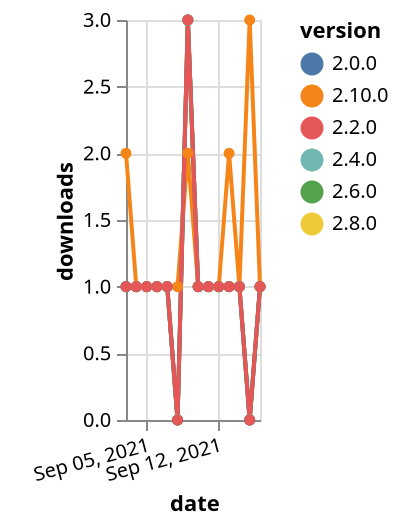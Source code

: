 {"$schema": "https://vega.github.io/schema/vega-lite/v5.json", "description": "A simple bar chart with embedded data.", "data": {"values": [{"date": "2021-09-03", "total": 182, "delta": 1, "version": "2.4.0"}, {"date": "2021-09-04", "total": 183, "delta": 1, "version": "2.4.0"}, {"date": "2021-09-05", "total": 184, "delta": 1, "version": "2.4.0"}, {"date": "2021-09-06", "total": 185, "delta": 1, "version": "2.4.0"}, {"date": "2021-09-07", "total": 186, "delta": 1, "version": "2.4.0"}, {"date": "2021-09-08", "total": 186, "delta": 0, "version": "2.4.0"}, {"date": "2021-09-09", "total": 189, "delta": 3, "version": "2.4.0"}, {"date": "2021-09-10", "total": 190, "delta": 1, "version": "2.4.0"}, {"date": "2021-09-11", "total": 191, "delta": 1, "version": "2.4.0"}, {"date": "2021-09-12", "total": 192, "delta": 1, "version": "2.4.0"}, {"date": "2021-09-13", "total": 193, "delta": 1, "version": "2.4.0"}, {"date": "2021-09-14", "total": 194, "delta": 1, "version": "2.4.0"}, {"date": "2021-09-15", "total": 194, "delta": 0, "version": "2.4.0"}, {"date": "2021-09-16", "total": 195, "delta": 1, "version": "2.4.0"}, {"date": "2021-09-03", "total": 182, "delta": 1, "version": "2.8.0"}, {"date": "2021-09-04", "total": 183, "delta": 1, "version": "2.8.0"}, {"date": "2021-09-05", "total": 184, "delta": 1, "version": "2.8.0"}, {"date": "2021-09-06", "total": 185, "delta": 1, "version": "2.8.0"}, {"date": "2021-09-07", "total": 186, "delta": 1, "version": "2.8.0"}, {"date": "2021-09-08", "total": 186, "delta": 0, "version": "2.8.0"}, {"date": "2021-09-09", "total": 189, "delta": 3, "version": "2.8.0"}, {"date": "2021-09-10", "total": 190, "delta": 1, "version": "2.8.0"}, {"date": "2021-09-11", "total": 191, "delta": 1, "version": "2.8.0"}, {"date": "2021-09-12", "total": 192, "delta": 1, "version": "2.8.0"}, {"date": "2021-09-13", "total": 193, "delta": 1, "version": "2.8.0"}, {"date": "2021-09-14", "total": 194, "delta": 1, "version": "2.8.0"}, {"date": "2021-09-15", "total": 194, "delta": 0, "version": "2.8.0"}, {"date": "2021-09-16", "total": 195, "delta": 1, "version": "2.8.0"}, {"date": "2021-09-03", "total": 175, "delta": 1, "version": "2.6.0"}, {"date": "2021-09-04", "total": 176, "delta": 1, "version": "2.6.0"}, {"date": "2021-09-05", "total": 177, "delta": 1, "version": "2.6.0"}, {"date": "2021-09-06", "total": 178, "delta": 1, "version": "2.6.0"}, {"date": "2021-09-07", "total": 179, "delta": 1, "version": "2.6.0"}, {"date": "2021-09-08", "total": 179, "delta": 0, "version": "2.6.0"}, {"date": "2021-09-09", "total": 182, "delta": 3, "version": "2.6.0"}, {"date": "2021-09-10", "total": 183, "delta": 1, "version": "2.6.0"}, {"date": "2021-09-11", "total": 184, "delta": 1, "version": "2.6.0"}, {"date": "2021-09-12", "total": 185, "delta": 1, "version": "2.6.0"}, {"date": "2021-09-13", "total": 186, "delta": 1, "version": "2.6.0"}, {"date": "2021-09-14", "total": 187, "delta": 1, "version": "2.6.0"}, {"date": "2021-09-15", "total": 187, "delta": 0, "version": "2.6.0"}, {"date": "2021-09-16", "total": 188, "delta": 1, "version": "2.6.0"}, {"date": "2021-09-03", "total": 122, "delta": 2, "version": "2.10.0"}, {"date": "2021-09-04", "total": 123, "delta": 1, "version": "2.10.0"}, {"date": "2021-09-05", "total": 124, "delta": 1, "version": "2.10.0"}, {"date": "2021-09-06", "total": 125, "delta": 1, "version": "2.10.0"}, {"date": "2021-09-07", "total": 126, "delta": 1, "version": "2.10.0"}, {"date": "2021-09-08", "total": 127, "delta": 1, "version": "2.10.0"}, {"date": "2021-09-09", "total": 129, "delta": 2, "version": "2.10.0"}, {"date": "2021-09-10", "total": 130, "delta": 1, "version": "2.10.0"}, {"date": "2021-09-11", "total": 131, "delta": 1, "version": "2.10.0"}, {"date": "2021-09-12", "total": 132, "delta": 1, "version": "2.10.0"}, {"date": "2021-09-13", "total": 134, "delta": 2, "version": "2.10.0"}, {"date": "2021-09-14", "total": 135, "delta": 1, "version": "2.10.0"}, {"date": "2021-09-15", "total": 138, "delta": 3, "version": "2.10.0"}, {"date": "2021-09-16", "total": 139, "delta": 1, "version": "2.10.0"}, {"date": "2021-09-03", "total": 240, "delta": 1, "version": "2.0.0"}, {"date": "2021-09-04", "total": 241, "delta": 1, "version": "2.0.0"}, {"date": "2021-09-05", "total": 242, "delta": 1, "version": "2.0.0"}, {"date": "2021-09-06", "total": 243, "delta": 1, "version": "2.0.0"}, {"date": "2021-09-07", "total": 244, "delta": 1, "version": "2.0.0"}, {"date": "2021-09-08", "total": 244, "delta": 0, "version": "2.0.0"}, {"date": "2021-09-09", "total": 247, "delta": 3, "version": "2.0.0"}, {"date": "2021-09-10", "total": 248, "delta": 1, "version": "2.0.0"}, {"date": "2021-09-11", "total": 249, "delta": 1, "version": "2.0.0"}, {"date": "2021-09-12", "total": 250, "delta": 1, "version": "2.0.0"}, {"date": "2021-09-13", "total": 251, "delta": 1, "version": "2.0.0"}, {"date": "2021-09-14", "total": 252, "delta": 1, "version": "2.0.0"}, {"date": "2021-09-15", "total": 252, "delta": 0, "version": "2.0.0"}, {"date": "2021-09-16", "total": 253, "delta": 1, "version": "2.0.0"}, {"date": "2021-09-03", "total": 323, "delta": 1, "version": "2.2.0"}, {"date": "2021-09-04", "total": 324, "delta": 1, "version": "2.2.0"}, {"date": "2021-09-05", "total": 325, "delta": 1, "version": "2.2.0"}, {"date": "2021-09-06", "total": 326, "delta": 1, "version": "2.2.0"}, {"date": "2021-09-07", "total": 327, "delta": 1, "version": "2.2.0"}, {"date": "2021-09-08", "total": 327, "delta": 0, "version": "2.2.0"}, {"date": "2021-09-09", "total": 330, "delta": 3, "version": "2.2.0"}, {"date": "2021-09-10", "total": 331, "delta": 1, "version": "2.2.0"}, {"date": "2021-09-11", "total": 332, "delta": 1, "version": "2.2.0"}, {"date": "2021-09-12", "total": 333, "delta": 1, "version": "2.2.0"}, {"date": "2021-09-13", "total": 334, "delta": 1, "version": "2.2.0"}, {"date": "2021-09-14", "total": 335, "delta": 1, "version": "2.2.0"}, {"date": "2021-09-15", "total": 335, "delta": 0, "version": "2.2.0"}, {"date": "2021-09-16", "total": 336, "delta": 1, "version": "2.2.0"}]}, "width": "container", "mark": {"type": "line", "point": {"filled": true}}, "encoding": {"x": {"field": "date", "type": "temporal", "timeUnit": "yearmonthdate", "title": "date", "axis": {"labelAngle": -15}}, "y": {"field": "delta", "type": "quantitative", "title": "downloads"}, "color": {"field": "version", "type": "nominal"}, "tooltip": {"field": "delta"}}}
